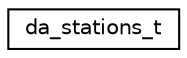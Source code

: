 digraph "Graphical Class Hierarchy"
{
 // LATEX_PDF_SIZE
  edge [fontname="Helvetica",fontsize="10",labelfontname="Helvetica",labelfontsize="10"];
  node [fontname="Helvetica",fontsize="10",shape=record];
  rankdir="LR";
  Node0 [label="da_stations_t",height=0.2,width=0.4,color="black", fillcolor="white", style="filled",URL="$classda__stations__t.html",tooltip="used to manage all da_station_t objects"];
}
